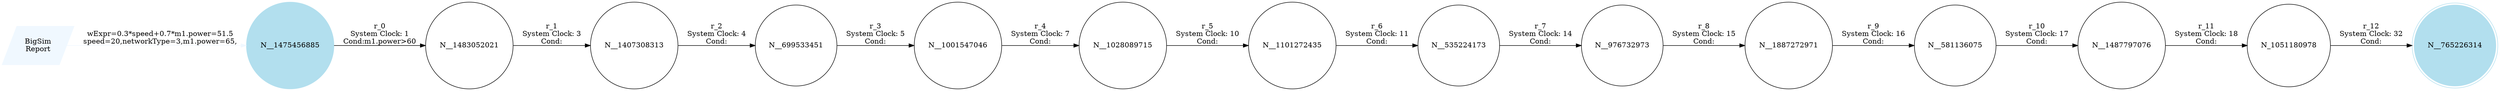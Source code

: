 digraph reaction_graph {
   rankdir=LR;
   Node [shape = circle];
   BigSim_Report [shape = parallelogram color = aliceblue style=filled label="BigSim
Report"];
BigSim_Report -> N__1475456885[color = aliceblue label = "wExpr=0.3*speed+0.7*m1.power=51.5
speed=20,networkType=3,m1.power=65,"];
 N__1475456885
 [shape=circle, color=lightblue2, style=filled];
N__1475456885
[ ];
 N__1475456885 -> N__1483052021[ label = "r_0
System Clock: 1
Cond:m1.power>60"];
N__535224173
[ ];
 N__535224173 -> N__976732973[ label = "r_7
System Clock: 14
Cond:"];
N__976732973
[ ];
 N__976732973 -> N__1887272971[ label = "r_8
System Clock: 15
Cond:"];
N_1051180978
[ ];
 N_1051180978 -> N__765226314[ label = "r_12
System Clock: 32
Cond:"];
N__581136075
[ ];
 N__581136075 -> N__1487797076[ label = "r_10
System Clock: 17
Cond:"];
N__1483052021
[ ];
 N__1483052021 -> N__1407308313[ label = "r_1
System Clock: 3
Cond:"];
N__1407308313
[ ];
 N__1407308313 -> N__699533451[ label = "r_2
System Clock: 4
Cond:"];
N__1101272435
[ ];
 N__1101272435 -> N__535224173[ label = "r_6
System Clock: 11
Cond:"];
N__1001547046
[ ];
 N__1001547046 -> N__1028089715[ label = "r_4
System Clock: 7
Cond:"];
N__1487797076
[ ];
 N__1487797076 -> N_1051180978[ label = "r_11
System Clock: 18
Cond:"];
N__1887272971
[ ];
 N__1887272971 -> N__581136075[ label = "r_9
System Clock: 16
Cond:"];
N__1028089715
[ ];
 N__1028089715 -> N__1101272435[ label = "r_5
System Clock: 10
Cond:"];
N__699533451
[ ];
 N__699533451 -> N__1001547046[ label = "r_3
System Clock: 5
Cond:"];
N__765226314
[ shape = doublecircle, color=lightblue2, style=filled, ];
}
